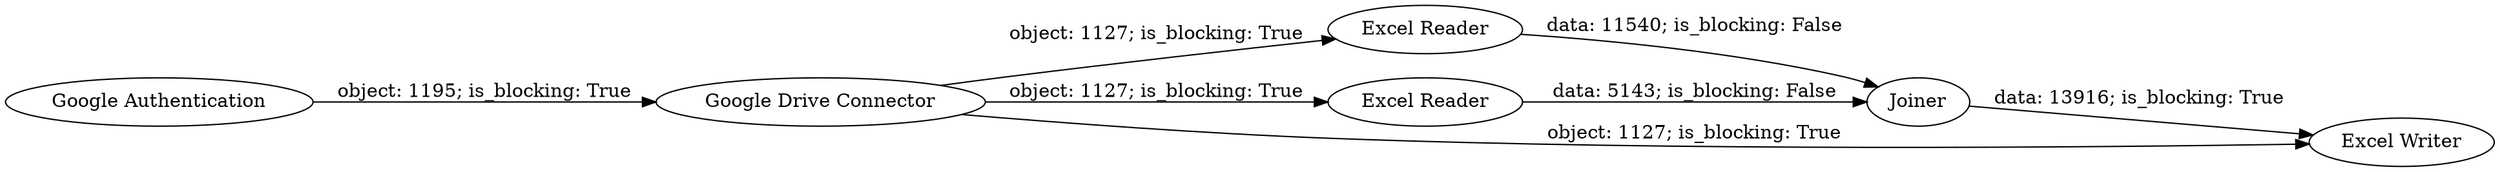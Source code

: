 digraph {
	"-7777179654508744219_18" [label="Excel Reader"]
	"-7777179654508744219_17" [label="Google Authentication"]
	"-7777179654508744219_19" [label="Excel Reader"]
	"-7777179654508744219_20" [label="Excel Writer"]
	"-7777179654508744219_10" [label=Joiner]
	"-7777179654508744219_12" [label="Google Drive Connector"]
	"-7777179654508744219_17" -> "-7777179654508744219_12" [label="object: 1195; is_blocking: True"]
	"-7777179654508744219_12" -> "-7777179654508744219_18" [label="object: 1127; is_blocking: True"]
	"-7777179654508744219_18" -> "-7777179654508744219_10" [label="data: 11540; is_blocking: False"]
	"-7777179654508744219_10" -> "-7777179654508744219_20" [label="data: 13916; is_blocking: True"]
	"-7777179654508744219_12" -> "-7777179654508744219_19" [label="object: 1127; is_blocking: True"]
	"-7777179654508744219_12" -> "-7777179654508744219_20" [label="object: 1127; is_blocking: True"]
	"-7777179654508744219_19" -> "-7777179654508744219_10" [label="data: 5143; is_blocking: False"]
	rankdir=LR
}
